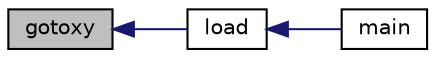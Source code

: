 digraph "gotoxy"
{
  edge [fontname="Helvetica",fontsize="10",labelfontname="Helvetica",labelfontsize="10"];
  node [fontname="Helvetica",fontsize="10",shape=record];
  rankdir="LR";
  Node53 [label="gotoxy",height=0.2,width=0.4,color="black", fillcolor="grey75", style="filled", fontcolor="black"];
  Node53 -> Node54 [dir="back",color="midnightblue",fontsize="10",style="solid",fontname="Helvetica"];
  Node54 [label="load",height=0.2,width=0.4,color="black", fillcolor="white", style="filled",URL="$main_8c.html#a78f61ac2dd03bcba8e09ca20cd7d68e3"];
  Node54 -> Node55 [dir="back",color="midnightblue",fontsize="10",style="solid",fontname="Helvetica"];
  Node55 [label="main",height=0.2,width=0.4,color="black", fillcolor="white", style="filled",URL="$main_8c.html#ae66f6b31b5ad750f1fe042a706a4e3d4"];
}
